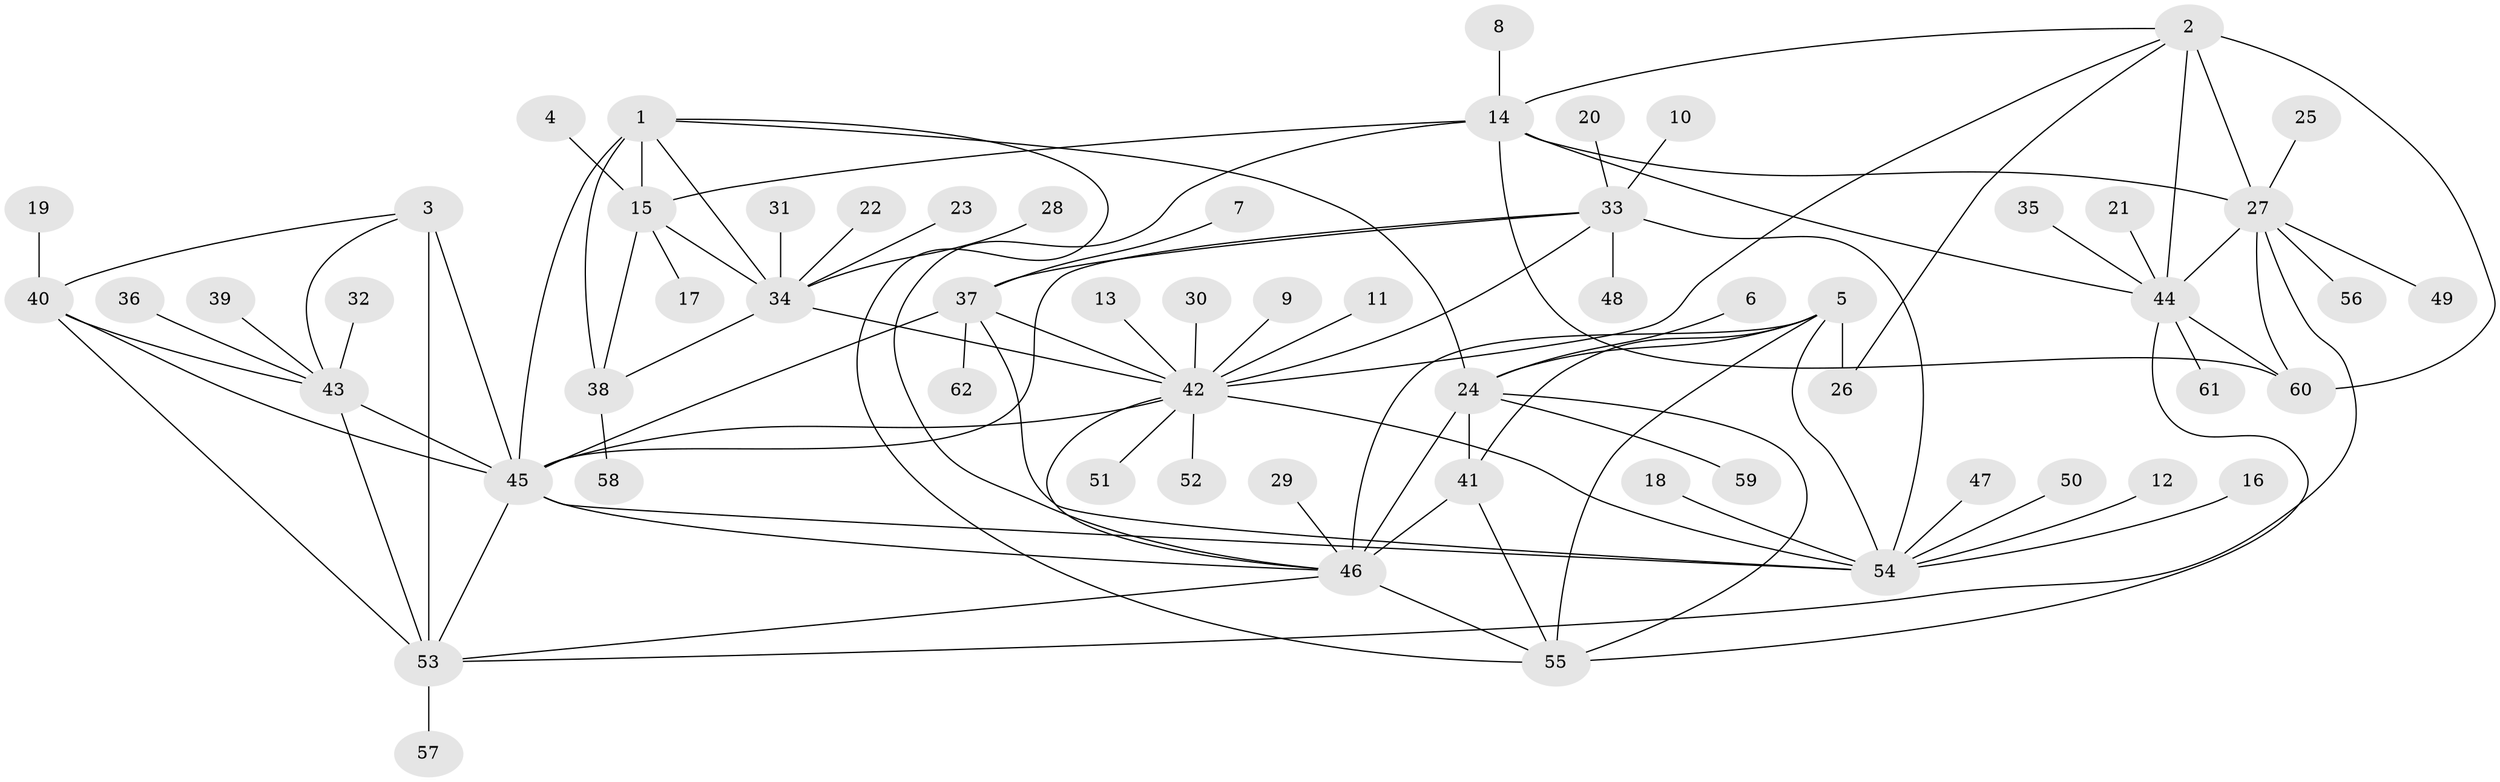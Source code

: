 // original degree distribution, {8: 0.041666666666666664, 9: 0.03333333333333333, 10: 0.041666666666666664, 14: 0.008333333333333333, 7: 0.05, 12: 0.008333333333333333, 6: 0.041666666666666664, 5: 0.025, 11: 0.008333333333333333, 3: 0.025, 1: 0.575, 2: 0.13333333333333333, 4: 0.008333333333333333}
// Generated by graph-tools (version 1.1) at 2025/26/03/09/25 03:26:44]
// undirected, 62 vertices, 99 edges
graph export_dot {
graph [start="1"]
  node [color=gray90,style=filled];
  1;
  2;
  3;
  4;
  5;
  6;
  7;
  8;
  9;
  10;
  11;
  12;
  13;
  14;
  15;
  16;
  17;
  18;
  19;
  20;
  21;
  22;
  23;
  24;
  25;
  26;
  27;
  28;
  29;
  30;
  31;
  32;
  33;
  34;
  35;
  36;
  37;
  38;
  39;
  40;
  41;
  42;
  43;
  44;
  45;
  46;
  47;
  48;
  49;
  50;
  51;
  52;
  53;
  54;
  55;
  56;
  57;
  58;
  59;
  60;
  61;
  62;
  1 -- 15 [weight=3.0];
  1 -- 24 [weight=1.0];
  1 -- 34 [weight=3.0];
  1 -- 38 [weight=3.0];
  1 -- 45 [weight=1.0];
  1 -- 55 [weight=1.0];
  2 -- 14 [weight=2.0];
  2 -- 26 [weight=1.0];
  2 -- 27 [weight=2.0];
  2 -- 42 [weight=1.0];
  2 -- 44 [weight=2.0];
  2 -- 60 [weight=2.0];
  3 -- 40 [weight=1.0];
  3 -- 43 [weight=1.0];
  3 -- 45 [weight=1.0];
  3 -- 53 [weight=2.0];
  4 -- 15 [weight=1.0];
  5 -- 24 [weight=2.0];
  5 -- 26 [weight=1.0];
  5 -- 41 [weight=1.0];
  5 -- 46 [weight=1.0];
  5 -- 54 [weight=1.0];
  5 -- 55 [weight=1.0];
  6 -- 24 [weight=1.0];
  7 -- 37 [weight=1.0];
  8 -- 14 [weight=1.0];
  9 -- 42 [weight=1.0];
  10 -- 33 [weight=1.0];
  11 -- 42 [weight=1.0];
  12 -- 54 [weight=1.0];
  13 -- 42 [weight=1.0];
  14 -- 15 [weight=1.0];
  14 -- 27 [weight=1.0];
  14 -- 44 [weight=1.0];
  14 -- 46 [weight=1.0];
  14 -- 60 [weight=1.0];
  15 -- 17 [weight=1.0];
  15 -- 34 [weight=1.0];
  15 -- 38 [weight=1.0];
  16 -- 54 [weight=1.0];
  18 -- 54 [weight=1.0];
  19 -- 40 [weight=1.0];
  20 -- 33 [weight=1.0];
  21 -- 44 [weight=1.0];
  22 -- 34 [weight=1.0];
  23 -- 34 [weight=1.0];
  24 -- 41 [weight=2.0];
  24 -- 46 [weight=2.0];
  24 -- 55 [weight=2.0];
  24 -- 59 [weight=1.0];
  25 -- 27 [weight=1.0];
  27 -- 44 [weight=1.0];
  27 -- 49 [weight=1.0];
  27 -- 53 [weight=1.0];
  27 -- 56 [weight=1.0];
  27 -- 60 [weight=1.0];
  28 -- 34 [weight=1.0];
  29 -- 46 [weight=1.0];
  30 -- 42 [weight=1.0];
  31 -- 34 [weight=1.0];
  32 -- 43 [weight=1.0];
  33 -- 37 [weight=1.0];
  33 -- 42 [weight=1.0];
  33 -- 45 [weight=1.0];
  33 -- 48 [weight=1.0];
  33 -- 54 [weight=2.0];
  34 -- 38 [weight=1.0];
  34 -- 42 [weight=1.0];
  35 -- 44 [weight=1.0];
  36 -- 43 [weight=1.0];
  37 -- 42 [weight=1.0];
  37 -- 45 [weight=1.0];
  37 -- 54 [weight=2.0];
  37 -- 62 [weight=1.0];
  38 -- 58 [weight=1.0];
  39 -- 43 [weight=1.0];
  40 -- 43 [weight=1.0];
  40 -- 45 [weight=1.0];
  40 -- 53 [weight=2.0];
  41 -- 46 [weight=1.0];
  41 -- 55 [weight=1.0];
  42 -- 45 [weight=1.0];
  42 -- 46 [weight=1.0];
  42 -- 51 [weight=1.0];
  42 -- 52 [weight=1.0];
  42 -- 54 [weight=2.0];
  43 -- 45 [weight=1.0];
  43 -- 53 [weight=2.0];
  44 -- 55 [weight=1.0];
  44 -- 60 [weight=1.0];
  44 -- 61 [weight=1.0];
  45 -- 46 [weight=1.0];
  45 -- 53 [weight=3.0];
  45 -- 54 [weight=2.0];
  46 -- 53 [weight=1.0];
  46 -- 55 [weight=2.0];
  47 -- 54 [weight=1.0];
  50 -- 54 [weight=1.0];
  53 -- 57 [weight=1.0];
}
